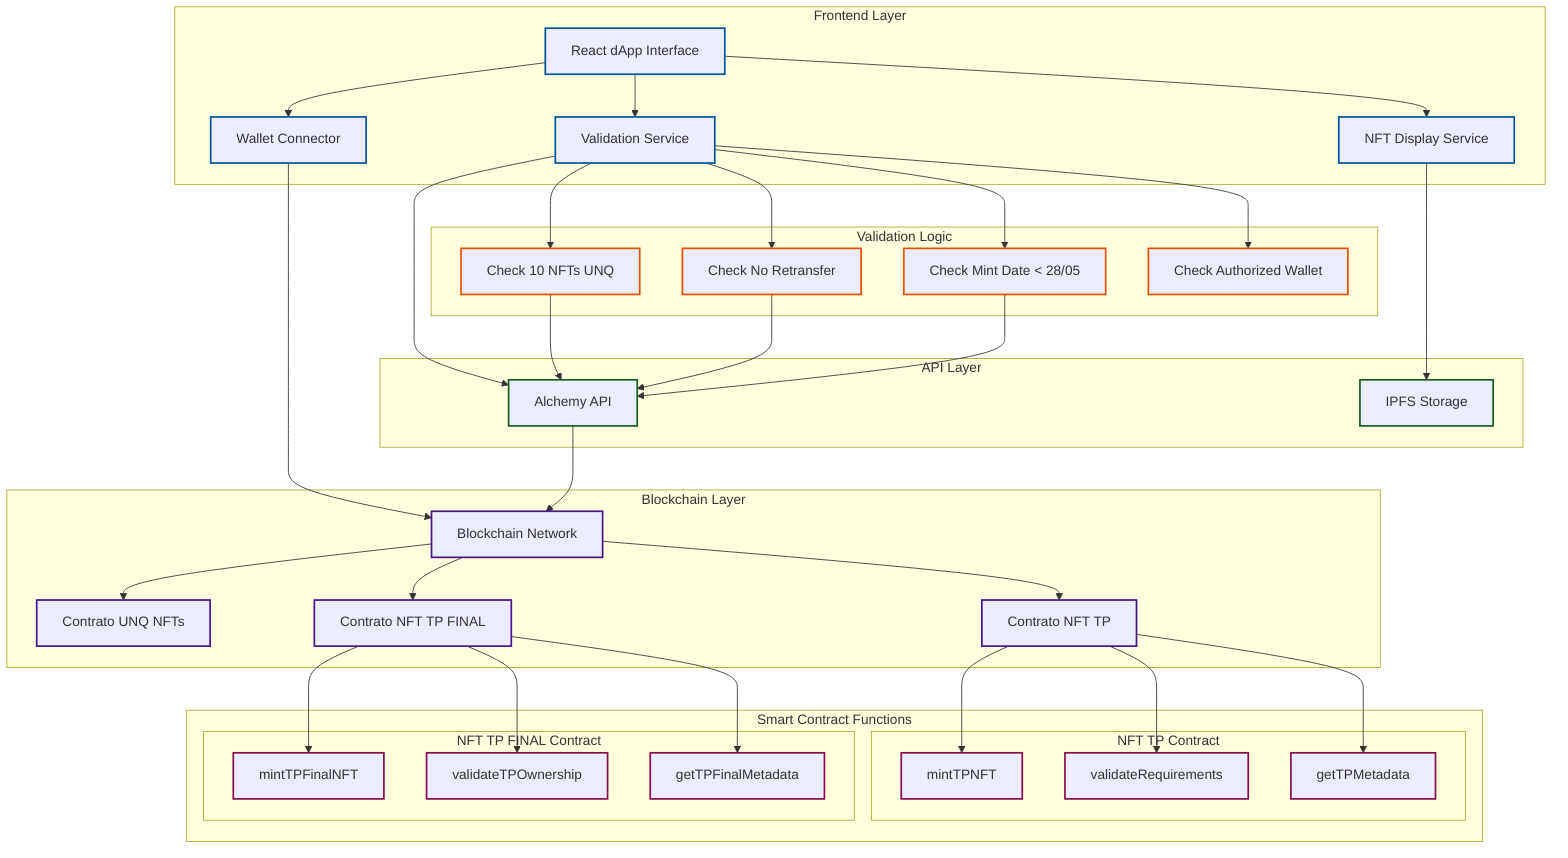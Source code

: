 graph TB
    subgraph "Frontend Layer"
        UI[React dApp Interface]
        WC[Wallet Connector]
        VS[Validation Service]
        NS[NFT Display Service]
    end
    
    subgraph "Blockchain Layer"
        BC[Blockchain Network]
        UNQ[Contrato UNQ NFTs]
        TP[Contrato NFT TP]
        TPF[Contrato NFT TP FINAL]
    end
    
    subgraph "API Layer"
        AL[Alchemy API]
        IPFS[IPFS Storage]
    end
    
    subgraph "Smart Contract Functions"
        subgraph "NFT TP Contract"
            MTP[mintTPNFT]
            VTP[validateRequirements]
            GTP[getTPMetadata]
        end
        
        subgraph "NFT TP FINAL Contract"
            MTF[mintTPFinalNFT]
            VTF[validateTPOwnership]
            GTF[getTPFinalMetadata]
        end
    end
    
    subgraph "Validation Logic"
        V1[Check 10 NFTs UNQ]
        V2[Check No Retransfer]
        V3[Check Mint Date < 28/05]
        V4[Check Authorized Wallet]
    end
    
    %% Connections
    UI --> WC
    UI --> VS
    UI --> NS
    
    WC --> BC
    VS --> AL
    VS --> V1
    VS --> V2
    VS --> V3
    VS --> V4
    
    V1 --> AL
    V2 --> AL
    V3 --> AL
    
    BC --> UNQ
    BC --> TP
    BC --> TPF
    
    TP --> MTP
    TP --> VTP
    TP --> GTP
    
    TPF --> MTF
    TPF --> VTF
    TPF --> GTF
    
    AL --> BC
    NS --> IPFS
    
    %% Styling
    classDef frontend fill:,stroke:#01579b,stroke-width:2px
    classDef blockchain fill:#,stroke:#4a148c,stroke-width:2px
    classDef api fill:#,stroke:#1b5e20,stroke-width:2px
    classDef validation fill:#,stroke:#e65100,stroke-width:2px
    classDef contract fill:#,stroke:#880e4f,stroke-width:2px
    
    class UI,WC,VS,NS frontend
    class BC,UNQ,TP,TPF blockchain
    class AL,IPFS api
    class V1,V2,V3,V4 validation
    class MTP,VTP,GTP,MTF,VTF,GTF contract